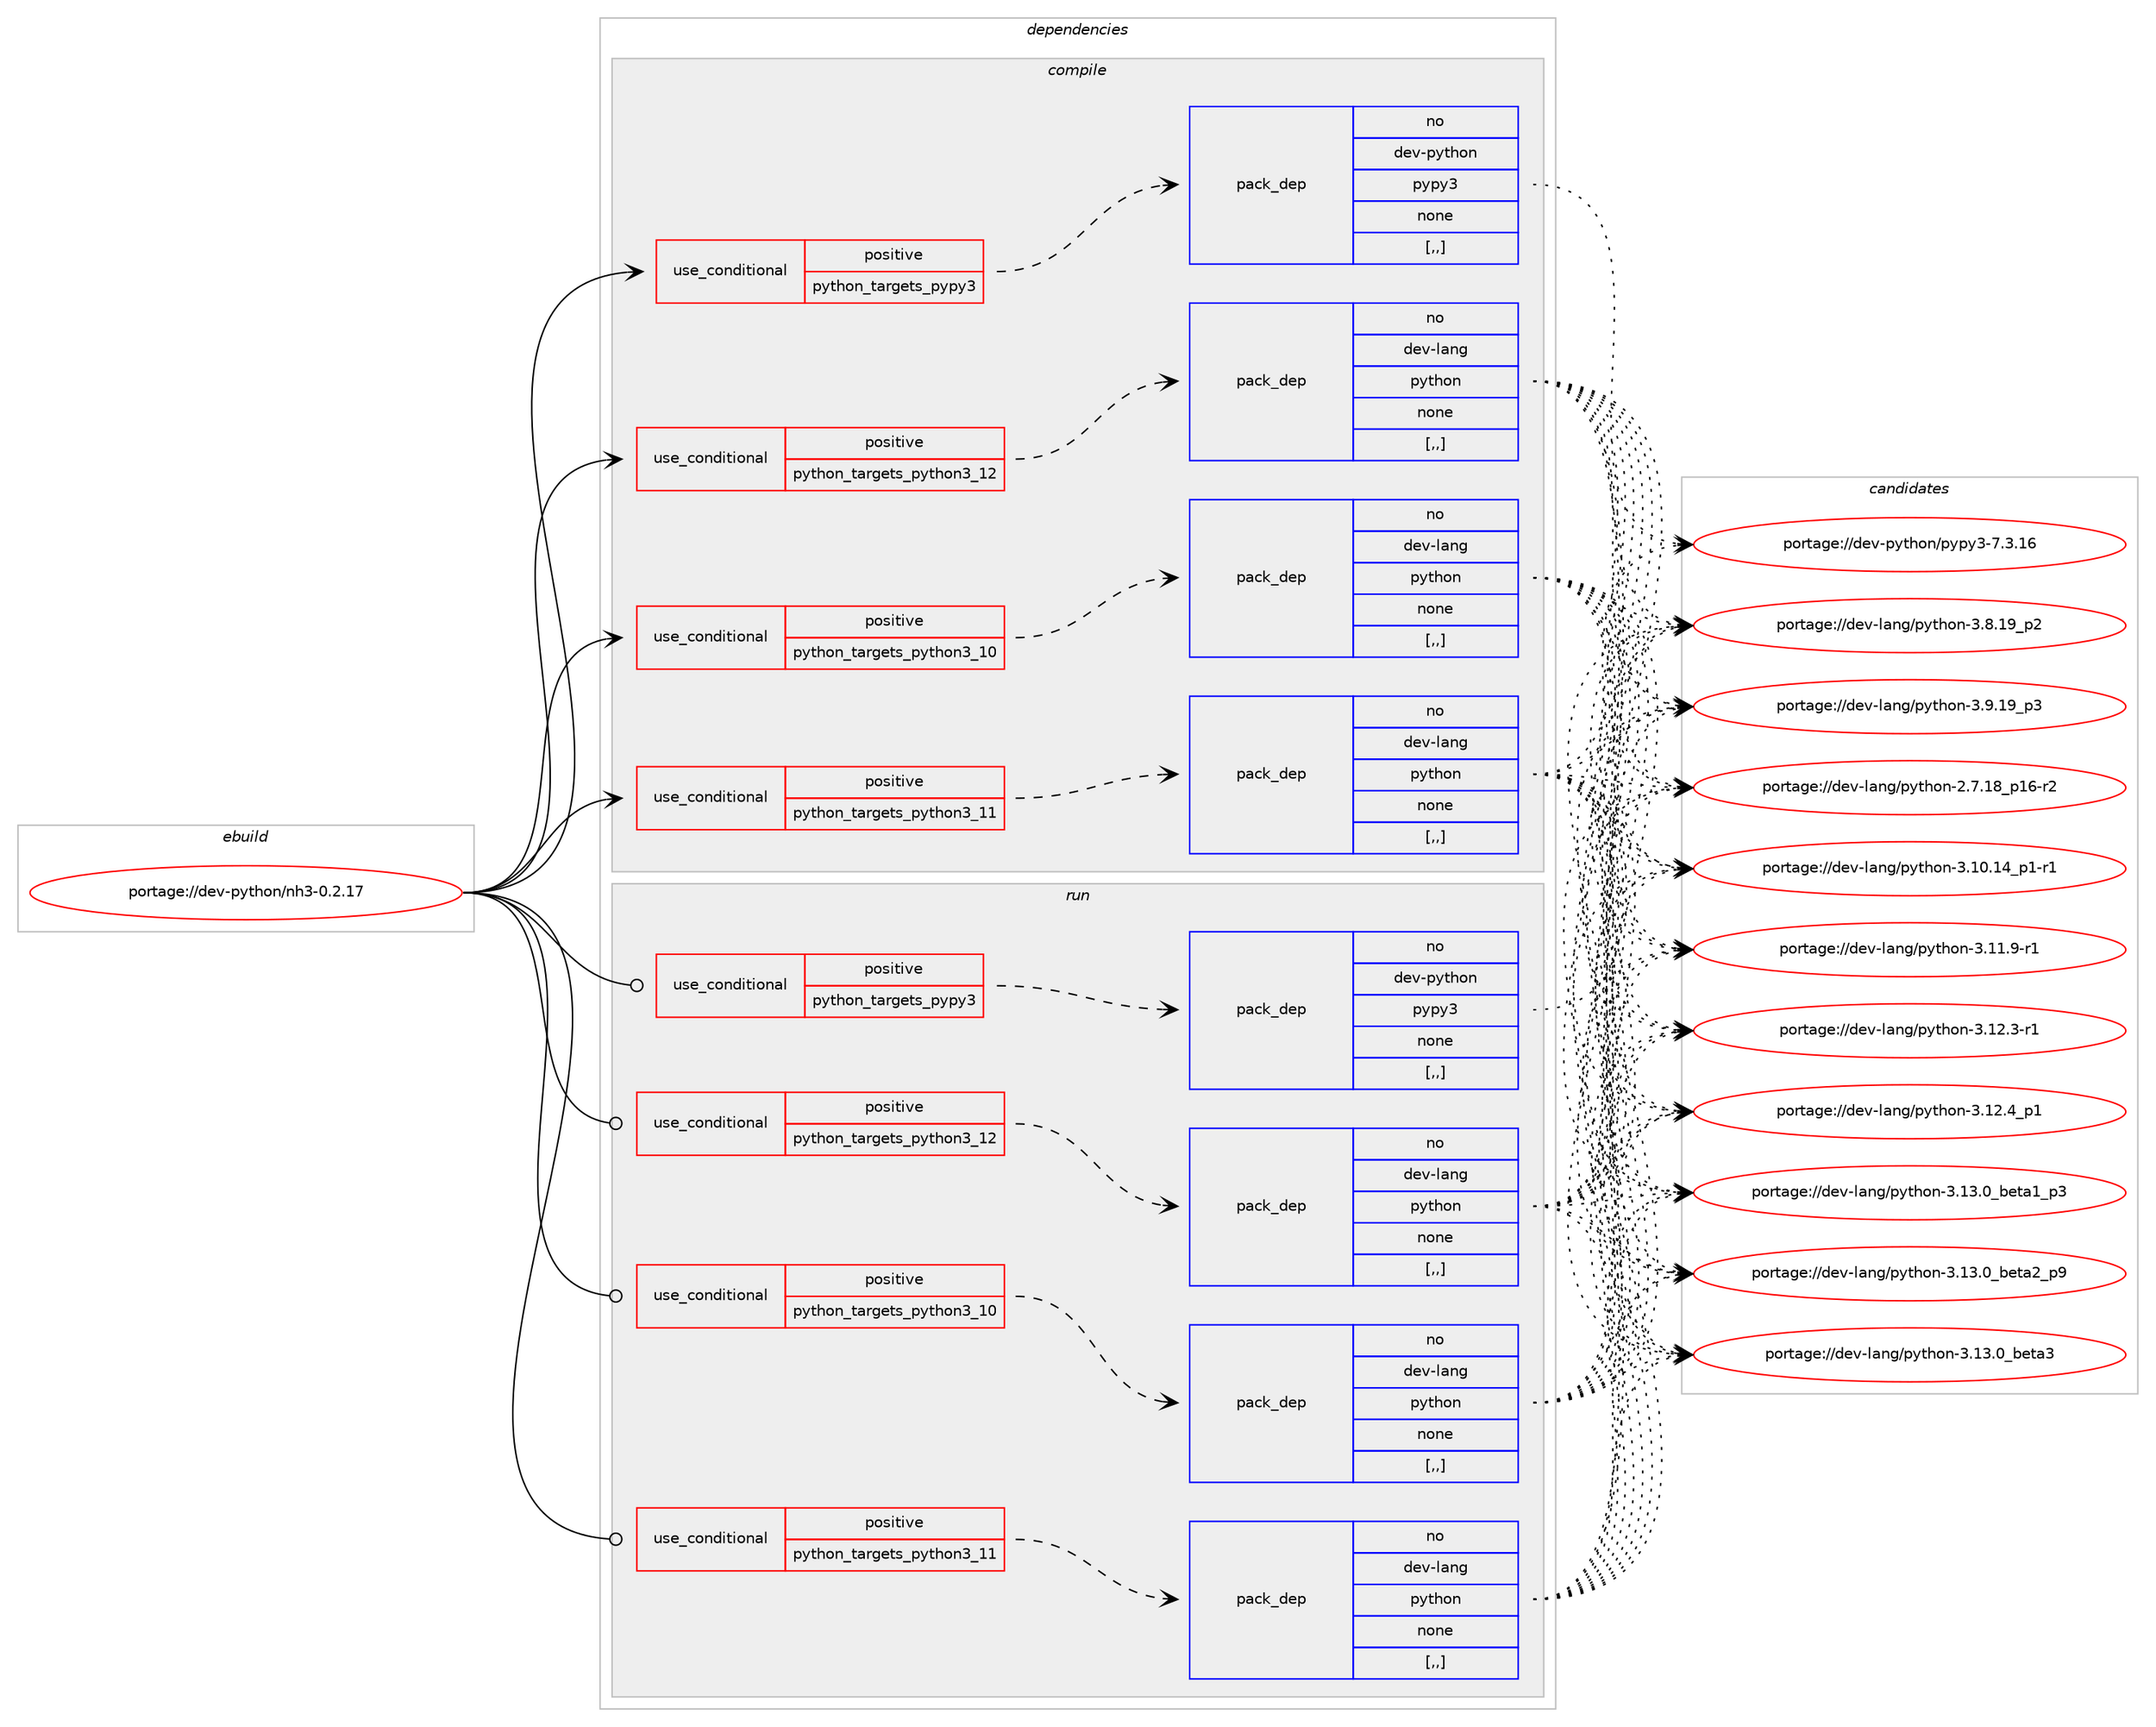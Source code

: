 digraph prolog {

# *************
# Graph options
# *************

newrank=true;
concentrate=true;
compound=true;
graph [rankdir=LR,fontname=Helvetica,fontsize=10,ranksep=1.5];#, ranksep=2.5, nodesep=0.2];
edge  [arrowhead=vee];
node  [fontname=Helvetica,fontsize=10];

# **********
# The ebuild
# **********

subgraph cluster_leftcol {
color=gray;
rank=same;
label=<<i>ebuild</i>>;
id [label="portage://dev-python/nh3-0.2.17", color=red, width=4, href="../dev-python/nh3-0.2.17.svg"];
}

# ****************
# The dependencies
# ****************

subgraph cluster_midcol {
color=gray;
label=<<i>dependencies</i>>;
subgraph cluster_compile {
fillcolor="#eeeeee";
style=filled;
label=<<i>compile</i>>;
subgraph cond34283 {
dependency149028 [label=<<TABLE BORDER="0" CELLBORDER="1" CELLSPACING="0" CELLPADDING="4"><TR><TD ROWSPAN="3" CELLPADDING="10">use_conditional</TD></TR><TR><TD>positive</TD></TR><TR><TD>python_targets_pypy3</TD></TR></TABLE>>, shape=none, color=red];
subgraph pack113530 {
dependency149029 [label=<<TABLE BORDER="0" CELLBORDER="1" CELLSPACING="0" CELLPADDING="4" WIDTH="220"><TR><TD ROWSPAN="6" CELLPADDING="30">pack_dep</TD></TR><TR><TD WIDTH="110">no</TD></TR><TR><TD>dev-python</TD></TR><TR><TD>pypy3</TD></TR><TR><TD>none</TD></TR><TR><TD>[,,]</TD></TR></TABLE>>, shape=none, color=blue];
}
dependency149028:e -> dependency149029:w [weight=20,style="dashed",arrowhead="vee"];
}
id:e -> dependency149028:w [weight=20,style="solid",arrowhead="vee"];
subgraph cond34284 {
dependency149030 [label=<<TABLE BORDER="0" CELLBORDER="1" CELLSPACING="0" CELLPADDING="4"><TR><TD ROWSPAN="3" CELLPADDING="10">use_conditional</TD></TR><TR><TD>positive</TD></TR><TR><TD>python_targets_python3_10</TD></TR></TABLE>>, shape=none, color=red];
subgraph pack113531 {
dependency149031 [label=<<TABLE BORDER="0" CELLBORDER="1" CELLSPACING="0" CELLPADDING="4" WIDTH="220"><TR><TD ROWSPAN="6" CELLPADDING="30">pack_dep</TD></TR><TR><TD WIDTH="110">no</TD></TR><TR><TD>dev-lang</TD></TR><TR><TD>python</TD></TR><TR><TD>none</TD></TR><TR><TD>[,,]</TD></TR></TABLE>>, shape=none, color=blue];
}
dependency149030:e -> dependency149031:w [weight=20,style="dashed",arrowhead="vee"];
}
id:e -> dependency149030:w [weight=20,style="solid",arrowhead="vee"];
subgraph cond34285 {
dependency149032 [label=<<TABLE BORDER="0" CELLBORDER="1" CELLSPACING="0" CELLPADDING="4"><TR><TD ROWSPAN="3" CELLPADDING="10">use_conditional</TD></TR><TR><TD>positive</TD></TR><TR><TD>python_targets_python3_11</TD></TR></TABLE>>, shape=none, color=red];
subgraph pack113532 {
dependency149033 [label=<<TABLE BORDER="0" CELLBORDER="1" CELLSPACING="0" CELLPADDING="4" WIDTH="220"><TR><TD ROWSPAN="6" CELLPADDING="30">pack_dep</TD></TR><TR><TD WIDTH="110">no</TD></TR><TR><TD>dev-lang</TD></TR><TR><TD>python</TD></TR><TR><TD>none</TD></TR><TR><TD>[,,]</TD></TR></TABLE>>, shape=none, color=blue];
}
dependency149032:e -> dependency149033:w [weight=20,style="dashed",arrowhead="vee"];
}
id:e -> dependency149032:w [weight=20,style="solid",arrowhead="vee"];
subgraph cond34286 {
dependency149034 [label=<<TABLE BORDER="0" CELLBORDER="1" CELLSPACING="0" CELLPADDING="4"><TR><TD ROWSPAN="3" CELLPADDING="10">use_conditional</TD></TR><TR><TD>positive</TD></TR><TR><TD>python_targets_python3_12</TD></TR></TABLE>>, shape=none, color=red];
subgraph pack113533 {
dependency149035 [label=<<TABLE BORDER="0" CELLBORDER="1" CELLSPACING="0" CELLPADDING="4" WIDTH="220"><TR><TD ROWSPAN="6" CELLPADDING="30">pack_dep</TD></TR><TR><TD WIDTH="110">no</TD></TR><TR><TD>dev-lang</TD></TR><TR><TD>python</TD></TR><TR><TD>none</TD></TR><TR><TD>[,,]</TD></TR></TABLE>>, shape=none, color=blue];
}
dependency149034:e -> dependency149035:w [weight=20,style="dashed",arrowhead="vee"];
}
id:e -> dependency149034:w [weight=20,style="solid",arrowhead="vee"];
}
subgraph cluster_compileandrun {
fillcolor="#eeeeee";
style=filled;
label=<<i>compile and run</i>>;
}
subgraph cluster_run {
fillcolor="#eeeeee";
style=filled;
label=<<i>run</i>>;
subgraph cond34287 {
dependency149036 [label=<<TABLE BORDER="0" CELLBORDER="1" CELLSPACING="0" CELLPADDING="4"><TR><TD ROWSPAN="3" CELLPADDING="10">use_conditional</TD></TR><TR><TD>positive</TD></TR><TR><TD>python_targets_pypy3</TD></TR></TABLE>>, shape=none, color=red];
subgraph pack113534 {
dependency149037 [label=<<TABLE BORDER="0" CELLBORDER="1" CELLSPACING="0" CELLPADDING="4" WIDTH="220"><TR><TD ROWSPAN="6" CELLPADDING="30">pack_dep</TD></TR><TR><TD WIDTH="110">no</TD></TR><TR><TD>dev-python</TD></TR><TR><TD>pypy3</TD></TR><TR><TD>none</TD></TR><TR><TD>[,,]</TD></TR></TABLE>>, shape=none, color=blue];
}
dependency149036:e -> dependency149037:w [weight=20,style="dashed",arrowhead="vee"];
}
id:e -> dependency149036:w [weight=20,style="solid",arrowhead="odot"];
subgraph cond34288 {
dependency149038 [label=<<TABLE BORDER="0" CELLBORDER="1" CELLSPACING="0" CELLPADDING="4"><TR><TD ROWSPAN="3" CELLPADDING="10">use_conditional</TD></TR><TR><TD>positive</TD></TR><TR><TD>python_targets_python3_10</TD></TR></TABLE>>, shape=none, color=red];
subgraph pack113535 {
dependency149039 [label=<<TABLE BORDER="0" CELLBORDER="1" CELLSPACING="0" CELLPADDING="4" WIDTH="220"><TR><TD ROWSPAN="6" CELLPADDING="30">pack_dep</TD></TR><TR><TD WIDTH="110">no</TD></TR><TR><TD>dev-lang</TD></TR><TR><TD>python</TD></TR><TR><TD>none</TD></TR><TR><TD>[,,]</TD></TR></TABLE>>, shape=none, color=blue];
}
dependency149038:e -> dependency149039:w [weight=20,style="dashed",arrowhead="vee"];
}
id:e -> dependency149038:w [weight=20,style="solid",arrowhead="odot"];
subgraph cond34289 {
dependency149040 [label=<<TABLE BORDER="0" CELLBORDER="1" CELLSPACING="0" CELLPADDING="4"><TR><TD ROWSPAN="3" CELLPADDING="10">use_conditional</TD></TR><TR><TD>positive</TD></TR><TR><TD>python_targets_python3_11</TD></TR></TABLE>>, shape=none, color=red];
subgraph pack113536 {
dependency149041 [label=<<TABLE BORDER="0" CELLBORDER="1" CELLSPACING="0" CELLPADDING="4" WIDTH="220"><TR><TD ROWSPAN="6" CELLPADDING="30">pack_dep</TD></TR><TR><TD WIDTH="110">no</TD></TR><TR><TD>dev-lang</TD></TR><TR><TD>python</TD></TR><TR><TD>none</TD></TR><TR><TD>[,,]</TD></TR></TABLE>>, shape=none, color=blue];
}
dependency149040:e -> dependency149041:w [weight=20,style="dashed",arrowhead="vee"];
}
id:e -> dependency149040:w [weight=20,style="solid",arrowhead="odot"];
subgraph cond34290 {
dependency149042 [label=<<TABLE BORDER="0" CELLBORDER="1" CELLSPACING="0" CELLPADDING="4"><TR><TD ROWSPAN="3" CELLPADDING="10">use_conditional</TD></TR><TR><TD>positive</TD></TR><TR><TD>python_targets_python3_12</TD></TR></TABLE>>, shape=none, color=red];
subgraph pack113537 {
dependency149043 [label=<<TABLE BORDER="0" CELLBORDER="1" CELLSPACING="0" CELLPADDING="4" WIDTH="220"><TR><TD ROWSPAN="6" CELLPADDING="30">pack_dep</TD></TR><TR><TD WIDTH="110">no</TD></TR><TR><TD>dev-lang</TD></TR><TR><TD>python</TD></TR><TR><TD>none</TD></TR><TR><TD>[,,]</TD></TR></TABLE>>, shape=none, color=blue];
}
dependency149042:e -> dependency149043:w [weight=20,style="dashed",arrowhead="vee"];
}
id:e -> dependency149042:w [weight=20,style="solid",arrowhead="odot"];
}
}

# **************
# The candidates
# **************

subgraph cluster_choices {
rank=same;
color=gray;
label=<<i>candidates</i>>;

subgraph choice113530 {
color=black;
nodesep=1;
choice10010111845112121116104111110471121211121215145554651464954 [label="portage://dev-python/pypy3-7.3.16", color=red, width=4,href="../dev-python/pypy3-7.3.16.svg"];
dependency149029:e -> choice10010111845112121116104111110471121211121215145554651464954:w [style=dotted,weight="100"];
}
subgraph choice113531 {
color=black;
nodesep=1;
choice100101118451089711010347112121116104111110455046554649569511249544511450 [label="portage://dev-lang/python-2.7.18_p16-r2", color=red, width=4,href="../dev-lang/python-2.7.18_p16-r2.svg"];
choice100101118451089711010347112121116104111110455146494846495295112494511449 [label="portage://dev-lang/python-3.10.14_p1-r1", color=red, width=4,href="../dev-lang/python-3.10.14_p1-r1.svg"];
choice100101118451089711010347112121116104111110455146494946574511449 [label="portage://dev-lang/python-3.11.9-r1", color=red, width=4,href="../dev-lang/python-3.11.9-r1.svg"];
choice100101118451089711010347112121116104111110455146495046514511449 [label="portage://dev-lang/python-3.12.3-r1", color=red, width=4,href="../dev-lang/python-3.12.3-r1.svg"];
choice100101118451089711010347112121116104111110455146495046529511249 [label="portage://dev-lang/python-3.12.4_p1", color=red, width=4,href="../dev-lang/python-3.12.4_p1.svg"];
choice10010111845108971101034711212111610411111045514649514648959810111697499511251 [label="portage://dev-lang/python-3.13.0_beta1_p3", color=red, width=4,href="../dev-lang/python-3.13.0_beta1_p3.svg"];
choice10010111845108971101034711212111610411111045514649514648959810111697509511257 [label="portage://dev-lang/python-3.13.0_beta2_p9", color=red, width=4,href="../dev-lang/python-3.13.0_beta2_p9.svg"];
choice1001011184510897110103471121211161041111104551464951464895981011169751 [label="portage://dev-lang/python-3.13.0_beta3", color=red, width=4,href="../dev-lang/python-3.13.0_beta3.svg"];
choice100101118451089711010347112121116104111110455146564649579511250 [label="portage://dev-lang/python-3.8.19_p2", color=red, width=4,href="../dev-lang/python-3.8.19_p2.svg"];
choice100101118451089711010347112121116104111110455146574649579511251 [label="portage://dev-lang/python-3.9.19_p3", color=red, width=4,href="../dev-lang/python-3.9.19_p3.svg"];
dependency149031:e -> choice100101118451089711010347112121116104111110455046554649569511249544511450:w [style=dotted,weight="100"];
dependency149031:e -> choice100101118451089711010347112121116104111110455146494846495295112494511449:w [style=dotted,weight="100"];
dependency149031:e -> choice100101118451089711010347112121116104111110455146494946574511449:w [style=dotted,weight="100"];
dependency149031:e -> choice100101118451089711010347112121116104111110455146495046514511449:w [style=dotted,weight="100"];
dependency149031:e -> choice100101118451089711010347112121116104111110455146495046529511249:w [style=dotted,weight="100"];
dependency149031:e -> choice10010111845108971101034711212111610411111045514649514648959810111697499511251:w [style=dotted,weight="100"];
dependency149031:e -> choice10010111845108971101034711212111610411111045514649514648959810111697509511257:w [style=dotted,weight="100"];
dependency149031:e -> choice1001011184510897110103471121211161041111104551464951464895981011169751:w [style=dotted,weight="100"];
dependency149031:e -> choice100101118451089711010347112121116104111110455146564649579511250:w [style=dotted,weight="100"];
dependency149031:e -> choice100101118451089711010347112121116104111110455146574649579511251:w [style=dotted,weight="100"];
}
subgraph choice113532 {
color=black;
nodesep=1;
choice100101118451089711010347112121116104111110455046554649569511249544511450 [label="portage://dev-lang/python-2.7.18_p16-r2", color=red, width=4,href="../dev-lang/python-2.7.18_p16-r2.svg"];
choice100101118451089711010347112121116104111110455146494846495295112494511449 [label="portage://dev-lang/python-3.10.14_p1-r1", color=red, width=4,href="../dev-lang/python-3.10.14_p1-r1.svg"];
choice100101118451089711010347112121116104111110455146494946574511449 [label="portage://dev-lang/python-3.11.9-r1", color=red, width=4,href="../dev-lang/python-3.11.9-r1.svg"];
choice100101118451089711010347112121116104111110455146495046514511449 [label="portage://dev-lang/python-3.12.3-r1", color=red, width=4,href="../dev-lang/python-3.12.3-r1.svg"];
choice100101118451089711010347112121116104111110455146495046529511249 [label="portage://dev-lang/python-3.12.4_p1", color=red, width=4,href="../dev-lang/python-3.12.4_p1.svg"];
choice10010111845108971101034711212111610411111045514649514648959810111697499511251 [label="portage://dev-lang/python-3.13.0_beta1_p3", color=red, width=4,href="../dev-lang/python-3.13.0_beta1_p3.svg"];
choice10010111845108971101034711212111610411111045514649514648959810111697509511257 [label="portage://dev-lang/python-3.13.0_beta2_p9", color=red, width=4,href="../dev-lang/python-3.13.0_beta2_p9.svg"];
choice1001011184510897110103471121211161041111104551464951464895981011169751 [label="portage://dev-lang/python-3.13.0_beta3", color=red, width=4,href="../dev-lang/python-3.13.0_beta3.svg"];
choice100101118451089711010347112121116104111110455146564649579511250 [label="portage://dev-lang/python-3.8.19_p2", color=red, width=4,href="../dev-lang/python-3.8.19_p2.svg"];
choice100101118451089711010347112121116104111110455146574649579511251 [label="portage://dev-lang/python-3.9.19_p3", color=red, width=4,href="../dev-lang/python-3.9.19_p3.svg"];
dependency149033:e -> choice100101118451089711010347112121116104111110455046554649569511249544511450:w [style=dotted,weight="100"];
dependency149033:e -> choice100101118451089711010347112121116104111110455146494846495295112494511449:w [style=dotted,weight="100"];
dependency149033:e -> choice100101118451089711010347112121116104111110455146494946574511449:w [style=dotted,weight="100"];
dependency149033:e -> choice100101118451089711010347112121116104111110455146495046514511449:w [style=dotted,weight="100"];
dependency149033:e -> choice100101118451089711010347112121116104111110455146495046529511249:w [style=dotted,weight="100"];
dependency149033:e -> choice10010111845108971101034711212111610411111045514649514648959810111697499511251:w [style=dotted,weight="100"];
dependency149033:e -> choice10010111845108971101034711212111610411111045514649514648959810111697509511257:w [style=dotted,weight="100"];
dependency149033:e -> choice1001011184510897110103471121211161041111104551464951464895981011169751:w [style=dotted,weight="100"];
dependency149033:e -> choice100101118451089711010347112121116104111110455146564649579511250:w [style=dotted,weight="100"];
dependency149033:e -> choice100101118451089711010347112121116104111110455146574649579511251:w [style=dotted,weight="100"];
}
subgraph choice113533 {
color=black;
nodesep=1;
choice100101118451089711010347112121116104111110455046554649569511249544511450 [label="portage://dev-lang/python-2.7.18_p16-r2", color=red, width=4,href="../dev-lang/python-2.7.18_p16-r2.svg"];
choice100101118451089711010347112121116104111110455146494846495295112494511449 [label="portage://dev-lang/python-3.10.14_p1-r1", color=red, width=4,href="../dev-lang/python-3.10.14_p1-r1.svg"];
choice100101118451089711010347112121116104111110455146494946574511449 [label="portage://dev-lang/python-3.11.9-r1", color=red, width=4,href="../dev-lang/python-3.11.9-r1.svg"];
choice100101118451089711010347112121116104111110455146495046514511449 [label="portage://dev-lang/python-3.12.3-r1", color=red, width=4,href="../dev-lang/python-3.12.3-r1.svg"];
choice100101118451089711010347112121116104111110455146495046529511249 [label="portage://dev-lang/python-3.12.4_p1", color=red, width=4,href="../dev-lang/python-3.12.4_p1.svg"];
choice10010111845108971101034711212111610411111045514649514648959810111697499511251 [label="portage://dev-lang/python-3.13.0_beta1_p3", color=red, width=4,href="../dev-lang/python-3.13.0_beta1_p3.svg"];
choice10010111845108971101034711212111610411111045514649514648959810111697509511257 [label="portage://dev-lang/python-3.13.0_beta2_p9", color=red, width=4,href="../dev-lang/python-3.13.0_beta2_p9.svg"];
choice1001011184510897110103471121211161041111104551464951464895981011169751 [label="portage://dev-lang/python-3.13.0_beta3", color=red, width=4,href="../dev-lang/python-3.13.0_beta3.svg"];
choice100101118451089711010347112121116104111110455146564649579511250 [label="portage://dev-lang/python-3.8.19_p2", color=red, width=4,href="../dev-lang/python-3.8.19_p2.svg"];
choice100101118451089711010347112121116104111110455146574649579511251 [label="portage://dev-lang/python-3.9.19_p3", color=red, width=4,href="../dev-lang/python-3.9.19_p3.svg"];
dependency149035:e -> choice100101118451089711010347112121116104111110455046554649569511249544511450:w [style=dotted,weight="100"];
dependency149035:e -> choice100101118451089711010347112121116104111110455146494846495295112494511449:w [style=dotted,weight="100"];
dependency149035:e -> choice100101118451089711010347112121116104111110455146494946574511449:w [style=dotted,weight="100"];
dependency149035:e -> choice100101118451089711010347112121116104111110455146495046514511449:w [style=dotted,weight="100"];
dependency149035:e -> choice100101118451089711010347112121116104111110455146495046529511249:w [style=dotted,weight="100"];
dependency149035:e -> choice10010111845108971101034711212111610411111045514649514648959810111697499511251:w [style=dotted,weight="100"];
dependency149035:e -> choice10010111845108971101034711212111610411111045514649514648959810111697509511257:w [style=dotted,weight="100"];
dependency149035:e -> choice1001011184510897110103471121211161041111104551464951464895981011169751:w [style=dotted,weight="100"];
dependency149035:e -> choice100101118451089711010347112121116104111110455146564649579511250:w [style=dotted,weight="100"];
dependency149035:e -> choice100101118451089711010347112121116104111110455146574649579511251:w [style=dotted,weight="100"];
}
subgraph choice113534 {
color=black;
nodesep=1;
choice10010111845112121116104111110471121211121215145554651464954 [label="portage://dev-python/pypy3-7.3.16", color=red, width=4,href="../dev-python/pypy3-7.3.16.svg"];
dependency149037:e -> choice10010111845112121116104111110471121211121215145554651464954:w [style=dotted,weight="100"];
}
subgraph choice113535 {
color=black;
nodesep=1;
choice100101118451089711010347112121116104111110455046554649569511249544511450 [label="portage://dev-lang/python-2.7.18_p16-r2", color=red, width=4,href="../dev-lang/python-2.7.18_p16-r2.svg"];
choice100101118451089711010347112121116104111110455146494846495295112494511449 [label="portage://dev-lang/python-3.10.14_p1-r1", color=red, width=4,href="../dev-lang/python-3.10.14_p1-r1.svg"];
choice100101118451089711010347112121116104111110455146494946574511449 [label="portage://dev-lang/python-3.11.9-r1", color=red, width=4,href="../dev-lang/python-3.11.9-r1.svg"];
choice100101118451089711010347112121116104111110455146495046514511449 [label="portage://dev-lang/python-3.12.3-r1", color=red, width=4,href="../dev-lang/python-3.12.3-r1.svg"];
choice100101118451089711010347112121116104111110455146495046529511249 [label="portage://dev-lang/python-3.12.4_p1", color=red, width=4,href="../dev-lang/python-3.12.4_p1.svg"];
choice10010111845108971101034711212111610411111045514649514648959810111697499511251 [label="portage://dev-lang/python-3.13.0_beta1_p3", color=red, width=4,href="../dev-lang/python-3.13.0_beta1_p3.svg"];
choice10010111845108971101034711212111610411111045514649514648959810111697509511257 [label="portage://dev-lang/python-3.13.0_beta2_p9", color=red, width=4,href="../dev-lang/python-3.13.0_beta2_p9.svg"];
choice1001011184510897110103471121211161041111104551464951464895981011169751 [label="portage://dev-lang/python-3.13.0_beta3", color=red, width=4,href="../dev-lang/python-3.13.0_beta3.svg"];
choice100101118451089711010347112121116104111110455146564649579511250 [label="portage://dev-lang/python-3.8.19_p2", color=red, width=4,href="../dev-lang/python-3.8.19_p2.svg"];
choice100101118451089711010347112121116104111110455146574649579511251 [label="portage://dev-lang/python-3.9.19_p3", color=red, width=4,href="../dev-lang/python-3.9.19_p3.svg"];
dependency149039:e -> choice100101118451089711010347112121116104111110455046554649569511249544511450:w [style=dotted,weight="100"];
dependency149039:e -> choice100101118451089711010347112121116104111110455146494846495295112494511449:w [style=dotted,weight="100"];
dependency149039:e -> choice100101118451089711010347112121116104111110455146494946574511449:w [style=dotted,weight="100"];
dependency149039:e -> choice100101118451089711010347112121116104111110455146495046514511449:w [style=dotted,weight="100"];
dependency149039:e -> choice100101118451089711010347112121116104111110455146495046529511249:w [style=dotted,weight="100"];
dependency149039:e -> choice10010111845108971101034711212111610411111045514649514648959810111697499511251:w [style=dotted,weight="100"];
dependency149039:e -> choice10010111845108971101034711212111610411111045514649514648959810111697509511257:w [style=dotted,weight="100"];
dependency149039:e -> choice1001011184510897110103471121211161041111104551464951464895981011169751:w [style=dotted,weight="100"];
dependency149039:e -> choice100101118451089711010347112121116104111110455146564649579511250:w [style=dotted,weight="100"];
dependency149039:e -> choice100101118451089711010347112121116104111110455146574649579511251:w [style=dotted,weight="100"];
}
subgraph choice113536 {
color=black;
nodesep=1;
choice100101118451089711010347112121116104111110455046554649569511249544511450 [label="portage://dev-lang/python-2.7.18_p16-r2", color=red, width=4,href="../dev-lang/python-2.7.18_p16-r2.svg"];
choice100101118451089711010347112121116104111110455146494846495295112494511449 [label="portage://dev-lang/python-3.10.14_p1-r1", color=red, width=4,href="../dev-lang/python-3.10.14_p1-r1.svg"];
choice100101118451089711010347112121116104111110455146494946574511449 [label="portage://dev-lang/python-3.11.9-r1", color=red, width=4,href="../dev-lang/python-3.11.9-r1.svg"];
choice100101118451089711010347112121116104111110455146495046514511449 [label="portage://dev-lang/python-3.12.3-r1", color=red, width=4,href="../dev-lang/python-3.12.3-r1.svg"];
choice100101118451089711010347112121116104111110455146495046529511249 [label="portage://dev-lang/python-3.12.4_p1", color=red, width=4,href="../dev-lang/python-3.12.4_p1.svg"];
choice10010111845108971101034711212111610411111045514649514648959810111697499511251 [label="portage://dev-lang/python-3.13.0_beta1_p3", color=red, width=4,href="../dev-lang/python-3.13.0_beta1_p3.svg"];
choice10010111845108971101034711212111610411111045514649514648959810111697509511257 [label="portage://dev-lang/python-3.13.0_beta2_p9", color=red, width=4,href="../dev-lang/python-3.13.0_beta2_p9.svg"];
choice1001011184510897110103471121211161041111104551464951464895981011169751 [label="portage://dev-lang/python-3.13.0_beta3", color=red, width=4,href="../dev-lang/python-3.13.0_beta3.svg"];
choice100101118451089711010347112121116104111110455146564649579511250 [label="portage://dev-lang/python-3.8.19_p2", color=red, width=4,href="../dev-lang/python-3.8.19_p2.svg"];
choice100101118451089711010347112121116104111110455146574649579511251 [label="portage://dev-lang/python-3.9.19_p3", color=red, width=4,href="../dev-lang/python-3.9.19_p3.svg"];
dependency149041:e -> choice100101118451089711010347112121116104111110455046554649569511249544511450:w [style=dotted,weight="100"];
dependency149041:e -> choice100101118451089711010347112121116104111110455146494846495295112494511449:w [style=dotted,weight="100"];
dependency149041:e -> choice100101118451089711010347112121116104111110455146494946574511449:w [style=dotted,weight="100"];
dependency149041:e -> choice100101118451089711010347112121116104111110455146495046514511449:w [style=dotted,weight="100"];
dependency149041:e -> choice100101118451089711010347112121116104111110455146495046529511249:w [style=dotted,weight="100"];
dependency149041:e -> choice10010111845108971101034711212111610411111045514649514648959810111697499511251:w [style=dotted,weight="100"];
dependency149041:e -> choice10010111845108971101034711212111610411111045514649514648959810111697509511257:w [style=dotted,weight="100"];
dependency149041:e -> choice1001011184510897110103471121211161041111104551464951464895981011169751:w [style=dotted,weight="100"];
dependency149041:e -> choice100101118451089711010347112121116104111110455146564649579511250:w [style=dotted,weight="100"];
dependency149041:e -> choice100101118451089711010347112121116104111110455146574649579511251:w [style=dotted,weight="100"];
}
subgraph choice113537 {
color=black;
nodesep=1;
choice100101118451089711010347112121116104111110455046554649569511249544511450 [label="portage://dev-lang/python-2.7.18_p16-r2", color=red, width=4,href="../dev-lang/python-2.7.18_p16-r2.svg"];
choice100101118451089711010347112121116104111110455146494846495295112494511449 [label="portage://dev-lang/python-3.10.14_p1-r1", color=red, width=4,href="../dev-lang/python-3.10.14_p1-r1.svg"];
choice100101118451089711010347112121116104111110455146494946574511449 [label="portage://dev-lang/python-3.11.9-r1", color=red, width=4,href="../dev-lang/python-3.11.9-r1.svg"];
choice100101118451089711010347112121116104111110455146495046514511449 [label="portage://dev-lang/python-3.12.3-r1", color=red, width=4,href="../dev-lang/python-3.12.3-r1.svg"];
choice100101118451089711010347112121116104111110455146495046529511249 [label="portage://dev-lang/python-3.12.4_p1", color=red, width=4,href="../dev-lang/python-3.12.4_p1.svg"];
choice10010111845108971101034711212111610411111045514649514648959810111697499511251 [label="portage://dev-lang/python-3.13.0_beta1_p3", color=red, width=4,href="../dev-lang/python-3.13.0_beta1_p3.svg"];
choice10010111845108971101034711212111610411111045514649514648959810111697509511257 [label="portage://dev-lang/python-3.13.0_beta2_p9", color=red, width=4,href="../dev-lang/python-3.13.0_beta2_p9.svg"];
choice1001011184510897110103471121211161041111104551464951464895981011169751 [label="portage://dev-lang/python-3.13.0_beta3", color=red, width=4,href="../dev-lang/python-3.13.0_beta3.svg"];
choice100101118451089711010347112121116104111110455146564649579511250 [label="portage://dev-lang/python-3.8.19_p2", color=red, width=4,href="../dev-lang/python-3.8.19_p2.svg"];
choice100101118451089711010347112121116104111110455146574649579511251 [label="portage://dev-lang/python-3.9.19_p3", color=red, width=4,href="../dev-lang/python-3.9.19_p3.svg"];
dependency149043:e -> choice100101118451089711010347112121116104111110455046554649569511249544511450:w [style=dotted,weight="100"];
dependency149043:e -> choice100101118451089711010347112121116104111110455146494846495295112494511449:w [style=dotted,weight="100"];
dependency149043:e -> choice100101118451089711010347112121116104111110455146494946574511449:w [style=dotted,weight="100"];
dependency149043:e -> choice100101118451089711010347112121116104111110455146495046514511449:w [style=dotted,weight="100"];
dependency149043:e -> choice100101118451089711010347112121116104111110455146495046529511249:w [style=dotted,weight="100"];
dependency149043:e -> choice10010111845108971101034711212111610411111045514649514648959810111697499511251:w [style=dotted,weight="100"];
dependency149043:e -> choice10010111845108971101034711212111610411111045514649514648959810111697509511257:w [style=dotted,weight="100"];
dependency149043:e -> choice1001011184510897110103471121211161041111104551464951464895981011169751:w [style=dotted,weight="100"];
dependency149043:e -> choice100101118451089711010347112121116104111110455146564649579511250:w [style=dotted,weight="100"];
dependency149043:e -> choice100101118451089711010347112121116104111110455146574649579511251:w [style=dotted,weight="100"];
}
}

}
